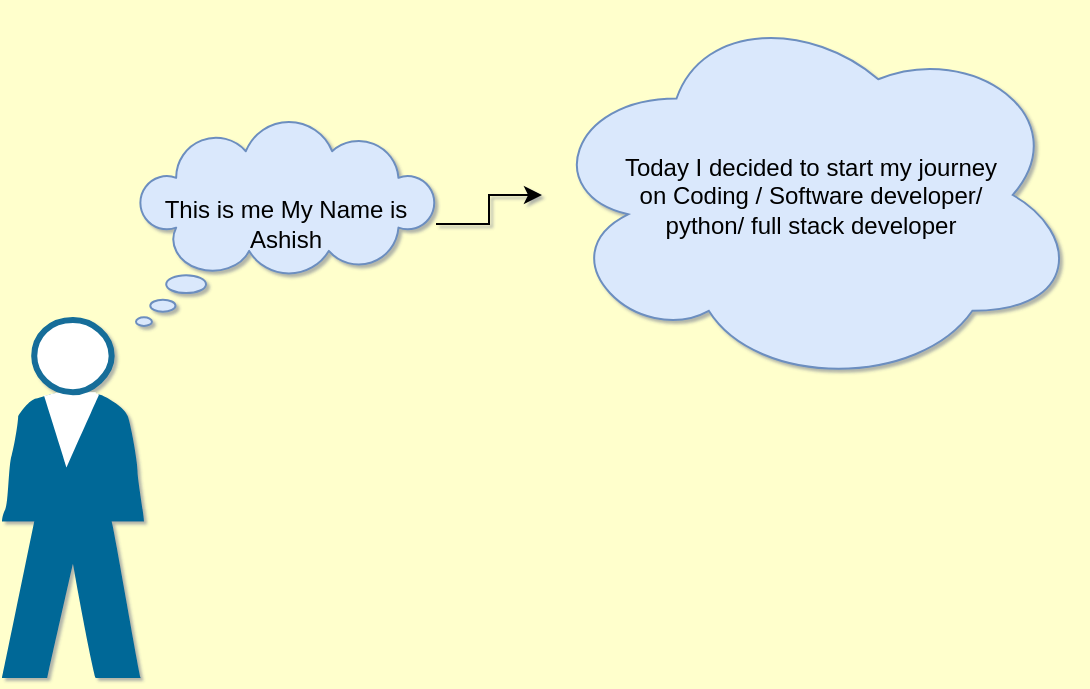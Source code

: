 <mxfile version="20.0.4" type="github"><diagram id="iZwKybQXEUs16lGEYncc" name="Page-1"><mxGraphModel dx="3160" dy="1620" grid="0" gridSize="10" guides="1" tooltips="1" connect="1" arrows="1" fold="1" page="1" pageScale="1" pageWidth="10000" pageHeight="10000" background="#FFFFCC" math="0" shadow="1"><root><mxCell id="0"/><mxCell id="1" parent="0"/><mxCell id="U3j227cxNQBB8zgr8VcF-24" value="" style="shape=mxgraph.cisco.people.standing_man;html=1;pointerEvents=1;dashed=0;fillColor=#036897;strokeColor=#ffffff;strokeWidth=2;verticalLabelPosition=bottom;verticalAlign=top;align=center;outlineConnect=0;" vertex="1" parent="1"><mxGeometry x="4119" y="5824" width="71" height="179" as="geometry"/></mxCell><mxCell id="U3j227cxNQBB8zgr8VcF-27" value="" style="edgeStyle=orthogonalEdgeStyle;rounded=0;orthogonalLoop=1;jettySize=auto;html=1;" edge="1" parent="1" source="U3j227cxNQBB8zgr8VcF-25" target="U3j227cxNQBB8zgr8VcF-26"><mxGeometry relative="1" as="geometry"/></mxCell><mxCell id="U3j227cxNQBB8zgr8VcF-25" value="This is me My Name is Ashish&lt;br&gt;" style="whiteSpace=wrap;html=1;shape=mxgraph.basic.cloud_callout;fillColor=#dae8fc;strokeColor=#6c8ebf;" vertex="1" parent="1"><mxGeometry x="4186" y="5725" width="150" height="102" as="geometry"/></mxCell><mxCell id="U3j227cxNQBB8zgr8VcF-26" value="Today I decided to start my journey &lt;br&gt;on Coding / Software developer/ &lt;br&gt;python/ full stack developer" style="ellipse;shape=cloud;whiteSpace=wrap;html=1;fillColor=#dae8fc;strokeColor=#6c8ebf;" vertex="1" parent="1"><mxGeometry x="4389" y="5665" width="269" height="193" as="geometry"/></mxCell></root></mxGraphModel></diagram></mxfile>
